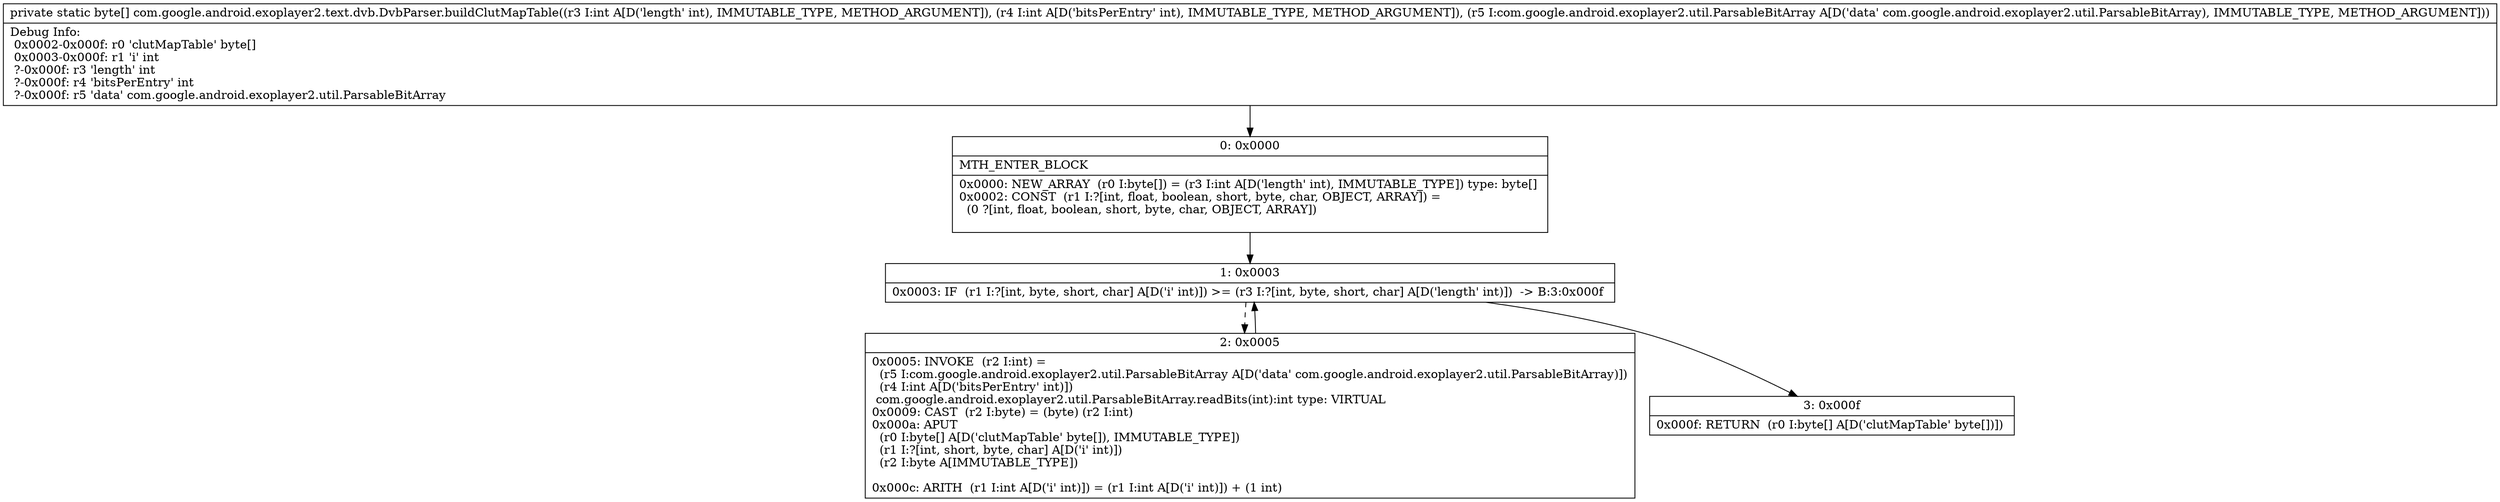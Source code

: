 digraph "CFG forcom.google.android.exoplayer2.text.dvb.DvbParser.buildClutMapTable(IILcom\/google\/android\/exoplayer2\/util\/ParsableBitArray;)[B" {
Node_0 [shape=record,label="{0\:\ 0x0000|MTH_ENTER_BLOCK\l|0x0000: NEW_ARRAY  (r0 I:byte[]) = (r3 I:int A[D('length' int), IMMUTABLE_TYPE]) type: byte[] \l0x0002: CONST  (r1 I:?[int, float, boolean, short, byte, char, OBJECT, ARRAY]) = \l  (0 ?[int, float, boolean, short, byte, char, OBJECT, ARRAY])\l \l}"];
Node_1 [shape=record,label="{1\:\ 0x0003|0x0003: IF  (r1 I:?[int, byte, short, char] A[D('i' int)]) \>= (r3 I:?[int, byte, short, char] A[D('length' int)])  \-\> B:3:0x000f \l}"];
Node_2 [shape=record,label="{2\:\ 0x0005|0x0005: INVOKE  (r2 I:int) = \l  (r5 I:com.google.android.exoplayer2.util.ParsableBitArray A[D('data' com.google.android.exoplayer2.util.ParsableBitArray)])\l  (r4 I:int A[D('bitsPerEntry' int)])\l com.google.android.exoplayer2.util.ParsableBitArray.readBits(int):int type: VIRTUAL \l0x0009: CAST  (r2 I:byte) = (byte) (r2 I:int) \l0x000a: APUT  \l  (r0 I:byte[] A[D('clutMapTable' byte[]), IMMUTABLE_TYPE])\l  (r1 I:?[int, short, byte, char] A[D('i' int)])\l  (r2 I:byte A[IMMUTABLE_TYPE])\l \l0x000c: ARITH  (r1 I:int A[D('i' int)]) = (r1 I:int A[D('i' int)]) + (1 int) \l}"];
Node_3 [shape=record,label="{3\:\ 0x000f|0x000f: RETURN  (r0 I:byte[] A[D('clutMapTable' byte[])]) \l}"];
MethodNode[shape=record,label="{private static byte[] com.google.android.exoplayer2.text.dvb.DvbParser.buildClutMapTable((r3 I:int A[D('length' int), IMMUTABLE_TYPE, METHOD_ARGUMENT]), (r4 I:int A[D('bitsPerEntry' int), IMMUTABLE_TYPE, METHOD_ARGUMENT]), (r5 I:com.google.android.exoplayer2.util.ParsableBitArray A[D('data' com.google.android.exoplayer2.util.ParsableBitArray), IMMUTABLE_TYPE, METHOD_ARGUMENT]))  | Debug Info:\l  0x0002\-0x000f: r0 'clutMapTable' byte[]\l  0x0003\-0x000f: r1 'i' int\l  ?\-0x000f: r3 'length' int\l  ?\-0x000f: r4 'bitsPerEntry' int\l  ?\-0x000f: r5 'data' com.google.android.exoplayer2.util.ParsableBitArray\l}"];
MethodNode -> Node_0;
Node_0 -> Node_1;
Node_1 -> Node_2[style=dashed];
Node_1 -> Node_3;
Node_2 -> Node_1;
}

